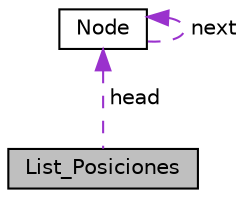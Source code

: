 digraph "List_Posiciones"
{
  edge [fontname="Helvetica",fontsize="10",labelfontname="Helvetica",labelfontsize="10"];
  node [fontname="Helvetica",fontsize="10",shape=record];
  Node1 [label="List_Posiciones",height=0.2,width=0.4,color="black", fillcolor="grey75", style="filled", fontcolor="black"];
  Node2 -> Node1 [dir="back",color="darkorchid3",fontsize="10",style="dashed",label=" head" ];
  Node2 [label="Node",height=0.2,width=0.4,color="black", fillcolor="white", style="filled",URL="$classNode.html",tooltip="Nodo que almacena posiciones x & y. "];
  Node2 -> Node2 [dir="back",color="darkorchid3",fontsize="10",style="dashed",label=" next" ];
}

